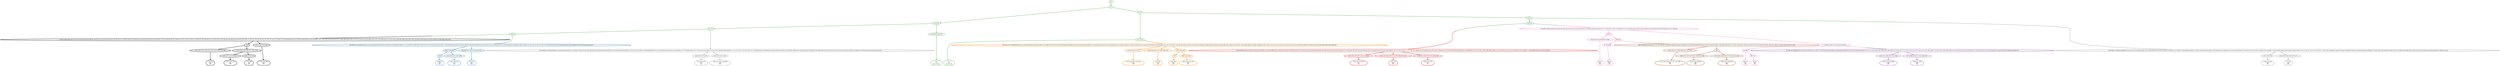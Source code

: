digraph T {
	{
		rank=same
		76 [penwidth=3,colorscheme=set19,color=3,label="55_P\nP\n0% 1e+02%"]
		73 [penwidth=3,colorscheme=set19,color=3,label="24_P\nP\n1e+02% 0%"]
		68 [penwidth=3,colorscheme=set19,color=2,label="1009_M1\nM1\n24%"]
		66 [penwidth=3,colorscheme=set19,color=2,label="1057;1080_M1\nM1\n42%"]
		64 [penwidth=3,colorscheme=set19,color=2,label="1079_M1\nM1\n34%"]
		61 [penwidth=3,colorscheme=set19,color=8,label="694_M2\nM2\n29%"]
		58 [penwidth=3,colorscheme=set19,color=8,label="699_M2\nM2\n12%"]
		55 [penwidth=3,colorscheme=set19,color=8,label="683_M2\nM2\n14%"]
		53 [penwidth=3,colorscheme=set19,color=8,label="705_M2\nM2\n44%"]
		51 [penwidth=3,colorscheme=set19,color=9,label="1271;1278_M3\nM3\n12%"]
		49 [penwidth=3,colorscheme=set19,color=9,label="1241;1247;1251;1258_M3\nM3\n33%"]
		47 [penwidth=3,colorscheme=set19,color=9,label="1236;1244_M3\nM3\n15%"]
		45 [penwidth=3,colorscheme=set19,color=9,label="1272_M3\nM3\n40%"]
		43 [penwidth=3,colorscheme=set19,color=7,label="1275;1280;1298;1307;1317;1327_M4\nM4\n22%"]
		40 [penwidth=3,colorscheme=set19,color=7,label="1326;1334;1360_M4\nM4\n30%"]
		38 [penwidth=3,colorscheme=set19,color=7,label="1324;1332;1346_M4\nM4\n48%"]
		36 [penwidth=3,colorscheme=set19,color=5,label="1318;1329;1337;1351_M5\nM5\n19%"]
		34 [penwidth=3,colorscheme=set19,color=5,label="1407_M5\nM5\n12%"]
		31 [penwidth=3,colorscheme=set19,color=5,label="1392_M5\nM5\n16%"]
		29 [penwidth=3,colorscheme=set19,color=5,label="1405;1418;1426_M5\nM5\n54%"]
		27 [penwidth=3,colorscheme=set19,color=4,label="1505;1514;1524_M6\nM6\n86%"]
		25 [penwidth=3,colorscheme=set19,color=4,label="1539;1551_M6\nM6\n14%"]
		23 [penwidth=3,colorscheme=set19,color=1,label="1401;1414;1423_M7\nM7\n15%"]
		21 [penwidth=3,colorscheme=set19,color=1,label="1421_M7\nM7\n28%"]
		19 [penwidth=3,colorscheme=set19,color=1,label="1449;1454_M7\nM7\n57%"]
		16 [penwidth=3,colorscheme=set19,color=10,label="1559_M8\nM8\n42%"]
		13 [penwidth=3,colorscheme=set19,color=10,label="1564;1571_M8\nM8\n16%"]
		11 [penwidth=3,colorscheme=set19,color=10,label="1576_M8\nM8\n24%"]
		9 [penwidth=3,colorscheme=set19,color=10,label="1554;1562_M8\nM8\n18%"]
	}
	82 [penwidth=3,colorscheme=set19,color=3,label="GL"]
	81 [penwidth=3,colorscheme=set19,color=3,label="0;1"]
	80 [penwidth=3,colorscheme=set19,color=3,label="2;4;5;6;9"]
	79 [penwidth=3,colorscheme=set19,color=3,label="12;17;25"]
	78 [penwidth=3,colorscheme=set19,color=3,label="40;45"]
	77 [penwidth=3,colorscheme=set19,color=3,label="14;16;30;33;46;51;55"]
	75 [penwidth=3,colorscheme=set19,color=3,label="3;7"]
	74 [penwidth=3,colorscheme=set19,color=3,label="8;11;13;24"]
	72 [penwidth=3,colorscheme=set19,color=3,label="10;15"]
	71 [penwidth=3,colorscheme=set19,color=3,label="19;23;29"]
	70 [penwidth=3,colorscheme=set19,color=2,label="969;975;989;997"]
	69 [penwidth=3,colorscheme=set19,color=2,label="1009"]
	67 [penwidth=3,colorscheme=set19,color=2,label="1023;1033;1052;1057;1080"]
	65 [penwidth=3,colorscheme=set19,color=2,label="980;996;1015;1022;1040;1045;1079"]
	63 [penwidth=3,colorscheme=set19,color=8,label="589;617"]
	62 [penwidth=3,colorscheme=set19,color=8,label="623;637;647;651;659;665;673;694"]
	60 [penwidth=3,colorscheme=set19,color=8,label="636;658"]
	59 [penwidth=3,colorscheme=set19,color=8,label="672;678;699"]
	57 [penwidth=3,colorscheme=set19,color=8,label="596;603;608;611;616;634;645;650;653"]
	56 [penwidth=3,colorscheme=set19,color=8,label="670;683"]
	54 [penwidth=3,colorscheme=set19,color=8,label="697;705"]
	52 [penwidth=3,colorscheme=set19,color=9,label="1234;1252;1271;1278"]
	50 [penwidth=3,colorscheme=set19,color=9,label="1241;1247;1251;1258"]
	48 [penwidth=3,colorscheme=set19,color=9,label="1222;1236;1244"]
	46 [penwidth=3,colorscheme=set19,color=9,label="1230;1235;1243;1260;1267;1272"]
	44 [penwidth=3,colorscheme=set19,color=7,label="1254;1262;1275;1280;1298;1307;1317;1327"]
	42 [penwidth=3,colorscheme=set19,color=7,label="1261"]
	41 [penwidth=3,colorscheme=set19,color=7,label="1268;1279;1287;1305;1314;1326;1334;1360"]
	39 [penwidth=3,colorscheme=set19,color=7,label="1273;1284;1294;1304;1313;1324;1332;1346"]
	37 [penwidth=3,colorscheme=set19,color=5,label="1318;1329;1337;1351"]
	35 [penwidth=3,colorscheme=set19,color=5,label="1328;1336;1363;1373;1381;1395;1407"]
	33 [penwidth=3,colorscheme=set19,color=5,label="1335;1349;1362"]
	32 [penwidth=3,colorscheme=set19,color=5,label="1392"]
	30 [penwidth=3,colorscheme=set19,color=5,label="1405;1418;1426"]
	28 [penwidth=3,colorscheme=set19,color=4,label="1470;1474;1490;1505;1514;1524"]
	26 [penwidth=3,colorscheme=set19,color=4,label="1473;1488;1503;1511;1521;1539;1551"]
	24 [penwidth=3,colorscheme=set19,color=1,label="1300;1330;1340;1387;1401;1414;1423"]
	22 [penwidth=3,colorscheme=set19,color=1,label="1309;1320;1339;1366;1375;1385;1398;1412;1421"]
	20 [penwidth=3,colorscheme=set19,color=1,label="1319;1352;1408;1420;1428;1449;1454"]
	18 [penwidth=3,colorscheme=set19,color=10,label="1468"]
	17 [penwidth=3,colorscheme=set19,color=10,label="1472;1481;1487;1496;1502;1520;1529;1538;1550;1559"]
	15 [penwidth=3,colorscheme=set19,color=10,label="1476;1480;1486;1495;1501;1510;1519"]
	14 [penwidth=3,colorscheme=set19,color=10,label="1528;1537;1557;1564;1571"]
	12 [penwidth=3,colorscheme=set19,color=10,label="1548;1556;1576"]
	10 [penwidth=3,colorscheme=set19,color=10,label="1471;1485;1554;1562"]
	8 [penwidth=3,colorscheme=set19,color=4,label="657;661;671;684;698;720;729;735;742;746;753;757;769;774;778;791;808;820;843;860;874;894;898;902;908;918;922;931;943;949;959;966;993;1007;1011;1026;1034;1060;1083;1087;1090;1095;1102;1104;1107;1110;1115;1120;1122;1127;1145;1147;1155;1160;1168;1172;1182;1185;1194;1199;1208;1214;1219;1226;1232;1245;1250;1265;1277;1283;1302;1311;1322;1343;1369;1377;1416;1438;1442;1448;1458;1464;1467"]
	7 [penwidth=3,colorscheme=set19,color=7,label="664;679;688;693;700;708;713;721;747;758;762;785;799;805;806;814;825;831;838;866;875;879;882;888;890;903;919;923;932;941;950;955;960;971;984;994;1000;1012;1017;1027;1035;1041;1048;1054;1061;1075;1116;1130;1136;1148;1156;1161;1163;1173;1193;1209;1220;1227;1233"]
	6 [penwidth=3,colorscheme=set19,color=10,label="48;62;72;88;92;99;129;131;137;144;162;165;168;180;186;191;194;203;212;216;218;225;229;251;255;261;267;271;276;284;293;297;302;308;313;320;326;333;340;349;353;358;363;367;370;378;386;390;395;397;409;410;414;421;423;427;436;441;462;466;474;485;488;494;515;537;540;543;547;560;569;588;590;598;604;619;639;655;667;690;701;709;723;730;736;739;744;751;759;779;783;787;792;807;812;816;839;849;853;862;870;883;892;896;909;914;926;936;946;977;987;1003;1014;1029;1043;1050;1071;1086;1089;1099;1106;1113;1125;1129;1134;1143;1166;1170;1175;1179;1198;1207;1217;1223;1231;1238;1263;1269;1276;1281;1292;1310;1342;1356;1402;1415;1424;1446;1451;1459;1460;1462;1465"]
	5 [penwidth=3,colorscheme=set19,color=1,label="43;50;54;60;70;103;117;122;127;141;147;152;156;177;197;200;206;214;221;226;233;252;264;278;299;303;305;310;322;336;341;344;356;360;365;368;382;392;399;418;422;424;434;445;456;464;472;475;482;497;500;506;519;522;529;548;554;557;564;583;594;607;610;621;643;669;681;703;715;738;749;765;771;777;780;793;796;802;818;823;829;835;851;855;858;872;906;913;917;921;925;929;940;953;964;968;974;979;988;1005;1021;1031;1051;1062;1068;1096;1108;1111;1123;1128;1131;1137;1141;1149;1152;1157;1164;1177;1183;1186;1205;1213;1225;1239;1282"]
	4 [penwidth=3,colorscheme=set19,color=5,label="32;37;44;71;73;77;86;90;93;109;115;123;133;135;139;142;148;153;159;171;178;198;207;215;222;227;235;239;258;263;265;286;291;318;324;328;334;338;346;361;374;379;383;391;402;415;437;442;446;450;467;470;489;503;508;511;516;527;538;552;555;575;584;587;595;602;615;633;644;680;702;710;724;726;731;740;760;768;788;813;822;827;833;840;850;863;868;876;884;893;907;930;942;945;962;986;1002;1008;1013;1028;1037;1042;1063;1069;1076;1084;1088;1091;1097;1105;1112;1117;1121;1124;1132;1138;1142;1150;1174;1178;1189;1196;1202;1218;1224;1249;1256;1264;1285;1290;1299;1308"]
	3 [penwidth=3,colorscheme=set19,color=9,label="22;28;36;42;57;64;68;75;84;89;102;107;114;121;125;130;132;158;170;175;188;196;205;213;220;231;234;237;240;243;247;257;269;275;283;288;292;296;307;319;332;342;348;350;354;364;371;401;406;413;431;449;453;457;476;479;480;484;487;507;509;514;521;523;526;531;536;542;545;550;568;574;582;593;601;606;613;631;649;652;656;676;682;704;712;719;725;734;741;750;756;767;773;781;784;798;804;811;830;837;842;847;852;865;878;887;912;916;934;938;951;956;963;972;1004;1019;1030;1038;1055;1065;1070;1077;1085;1092;1098;1109;1118;1133;1139;1153;1162;1165;1169;1184;1187;1190;1201;1210"]
	2 [penwidth=3,colorscheme=set19,color=9,label="35;41;49;56;67;79;83;100;106;112;116;120;124;138;145;151;155;169;174;184;187;192;195;199;204;210;219;230;242;246;256;268;274;279;282;290;295;300;306;311;314;323;337;345;359;373;380;384;396;403;407;411;416;428;433;438;443;451;455;459;463;471;477;490;495;504;512;517;525;533;541;553;566;571;576;579;591;599;625;630;640;668;711;714;727;732;737;745;752;764;770;776;789;801;810;817;828;834;841;844;845;854;857;864;871;877;885;897;899;910;915;924;947;952;973;978;995;1020;1039;1044;1072;1078;1101;1103;1119;1135;1140;1144;1146;1151;1159;1167;1176;1181;1192;1195;1204;1216;1229"]
	1 [penwidth=3,colorscheme=set19,color=2,label="66;78;82;87;91;95;98;101;105;111;113;119;128;136;143;150;157;161;164;173;183;190;202;209;211;217;224;250;254;260;266;270;287;301;312;315;325;331;339;347;362;377;389;394;408;420;426;432;440;454;458;465;469;481;493;499;502;510;524;532;546;551;559;562;565;570;578;592;600;605;620;626;641;648;675;696;716;718;728;733;755;761;766;772;790;794;797;803;819;824;836;846;859;873;881;886;901;905;920;928;935;939;948;957"]
	0 [penwidth=3,colorscheme=set19,color=8,label="53;58;69;76;80;85;108;126;140;146;163;166;176;181;193;232;238;244;248;262;272;280;289;298;316;329;343;352;357;366;369;375;381;387;398;404;412;417;429;439;444;447;460;478;491;496;505;518;528;534;539;544;556;563;567;572;577;580;585"]
	82 -> 81 [penwidth=3,colorscheme=set19,color=3]
	81 -> 80 [penwidth=3,colorscheme=set19,color=3]
	81 -> 75 [penwidth=3,colorscheme=set19,color=3]
	80 -> 77 [penwidth=3,colorscheme=set19,color=3]
	80 -> 79 [penwidth=3,colorscheme=set19,color=3]
	79 -> 78 [penwidth=3,colorscheme=set19,color=3]
	79 -> 2 [penwidth=3,colorscheme=set19,color="3;0.5:9"]
	78 -> 6 [penwidth=3,colorscheme=set19,color="3;0.5:10"]
	78 -> 1 [penwidth=3,colorscheme=set19,color="3;0.5:2"]
	77 -> 76 [penwidth=3,colorscheme=set19,color=3]
	75 -> 72 [penwidth=3,colorscheme=set19,color=3]
	75 -> 74 [penwidth=3,colorscheme=set19,color=3]
	74 -> 73 [penwidth=3,colorscheme=set19,color=3]
	74 -> 4 [penwidth=3,colorscheme=set19,color="3;0.5:5"]
	72 -> 71 [penwidth=3,colorscheme=set19,color=3]
	72 -> 3 [penwidth=3,colorscheme=set19,color="3;0.5:9"]
	71 -> 5 [penwidth=3,colorscheme=set19,color="3;0.5:1"]
	71 -> 0 [penwidth=3,colorscheme=set19,color="3;0.5:8"]
	70 -> 69 [penwidth=3,colorscheme=set19,color=2]
	70 -> 67 [penwidth=3,colorscheme=set19,color=2]
	69 -> 68 [penwidth=3,colorscheme=set19,color=2]
	67 -> 66 [penwidth=3,colorscheme=set19,color=2]
	65 -> 64 [penwidth=3,colorscheme=set19,color=2]
	63 -> 60 [penwidth=3,colorscheme=set19,color=8]
	63 -> 62 [penwidth=3,colorscheme=set19,color=8]
	62 -> 61 [penwidth=3,colorscheme=set19,color=8]
	60 -> 59 [penwidth=3,colorscheme=set19,color=8]
	60 -> 7 [penwidth=3,colorscheme=set19,color="8;0.5:7"]
	59 -> 58 [penwidth=3,colorscheme=set19,color=8]
	57 -> 56 [penwidth=3,colorscheme=set19,color=8]
	57 -> 8 [penwidth=3,colorscheme=set19,color="8;0.5:4"]
	56 -> 55 [penwidth=3,colorscheme=set19,color=8]
	56 -> 54 [penwidth=3,colorscheme=set19,color=8]
	54 -> 53 [penwidth=3,colorscheme=set19,color=8]
	52 -> 51 [penwidth=3,colorscheme=set19,color=9]
	50 -> 49 [penwidth=3,colorscheme=set19,color=9]
	48 -> 47 [penwidth=3,colorscheme=set19,color=9]
	46 -> 45 [penwidth=3,colorscheme=set19,color=9]
	44 -> 43 [penwidth=3,colorscheme=set19,color=7]
	42 -> 39 [penwidth=3,colorscheme=set19,color=7]
	42 -> 41 [penwidth=3,colorscheme=set19,color=7]
	41 -> 40 [penwidth=3,colorscheme=set19,color=7]
	39 -> 38 [penwidth=3,colorscheme=set19,color=7]
	37 -> 36 [penwidth=3,colorscheme=set19,color=5]
	35 -> 34 [penwidth=3,colorscheme=set19,color=5]
	33 -> 32 [penwidth=3,colorscheme=set19,color=5]
	33 -> 30 [penwidth=3,colorscheme=set19,color=5]
	32 -> 31 [penwidth=3,colorscheme=set19,color=5]
	30 -> 29 [penwidth=3,colorscheme=set19,color=5]
	28 -> 27 [penwidth=3,colorscheme=set19,color=4]
	26 -> 25 [penwidth=3,colorscheme=set19,color=4]
	24 -> 23 [penwidth=3,colorscheme=set19,color=1]
	22 -> 21 [penwidth=3,colorscheme=set19,color=1]
	20 -> 19 [penwidth=3,colorscheme=set19,color=1]
	18 -> 15 [penwidth=3,colorscheme=set19,color=10]
	18 -> 17 [penwidth=3,colorscheme=set19,color=10]
	17 -> 16 [penwidth=3,colorscheme=set19,color=10]
	15 -> 12 [penwidth=3,colorscheme=set19,color=10]
	15 -> 14 [penwidth=3,colorscheme=set19,color=10]
	14 -> 13 [penwidth=3,colorscheme=set19,color=10]
	12 -> 11 [penwidth=3,colorscheme=set19,color=10]
	10 -> 9 [penwidth=3,colorscheme=set19,color=10]
	8 -> 28 [penwidth=3,colorscheme=set19,color=4]
	8 -> 26 [penwidth=3,colorscheme=set19,color=4]
	7 -> 44 [penwidth=3,colorscheme=set19,color=7]
	7 -> 42 [penwidth=3,colorscheme=set19,color=7]
	6 -> 18 [penwidth=3,colorscheme=set19,color=10]
	6 -> 10 [penwidth=3,colorscheme=set19,color=10]
	5 -> 24 [penwidth=3,colorscheme=set19,color=1]
	5 -> 22 [penwidth=3,colorscheme=set19,color=1]
	5 -> 20 [penwidth=3,colorscheme=set19,color=1]
	4 -> 37 [penwidth=3,colorscheme=set19,color=5]
	4 -> 35 [penwidth=3,colorscheme=set19,color=5]
	4 -> 33 [penwidth=3,colorscheme=set19,color=5]
	3 -> 48 [penwidth=3,colorscheme=set19,color=9]
	3 -> 46 [penwidth=3,colorscheme=set19,color=9]
	2 -> 52 [penwidth=3,colorscheme=set19,color=9]
	2 -> 50 [penwidth=3,colorscheme=set19,color=9]
	1 -> 70 [penwidth=3,colorscheme=set19,color=2]
	1 -> 65 [penwidth=3,colorscheme=set19,color=2]
	0 -> 63 [penwidth=3,colorscheme=set19,color=8]
	0 -> 57 [penwidth=3,colorscheme=set19,color=8]
}
